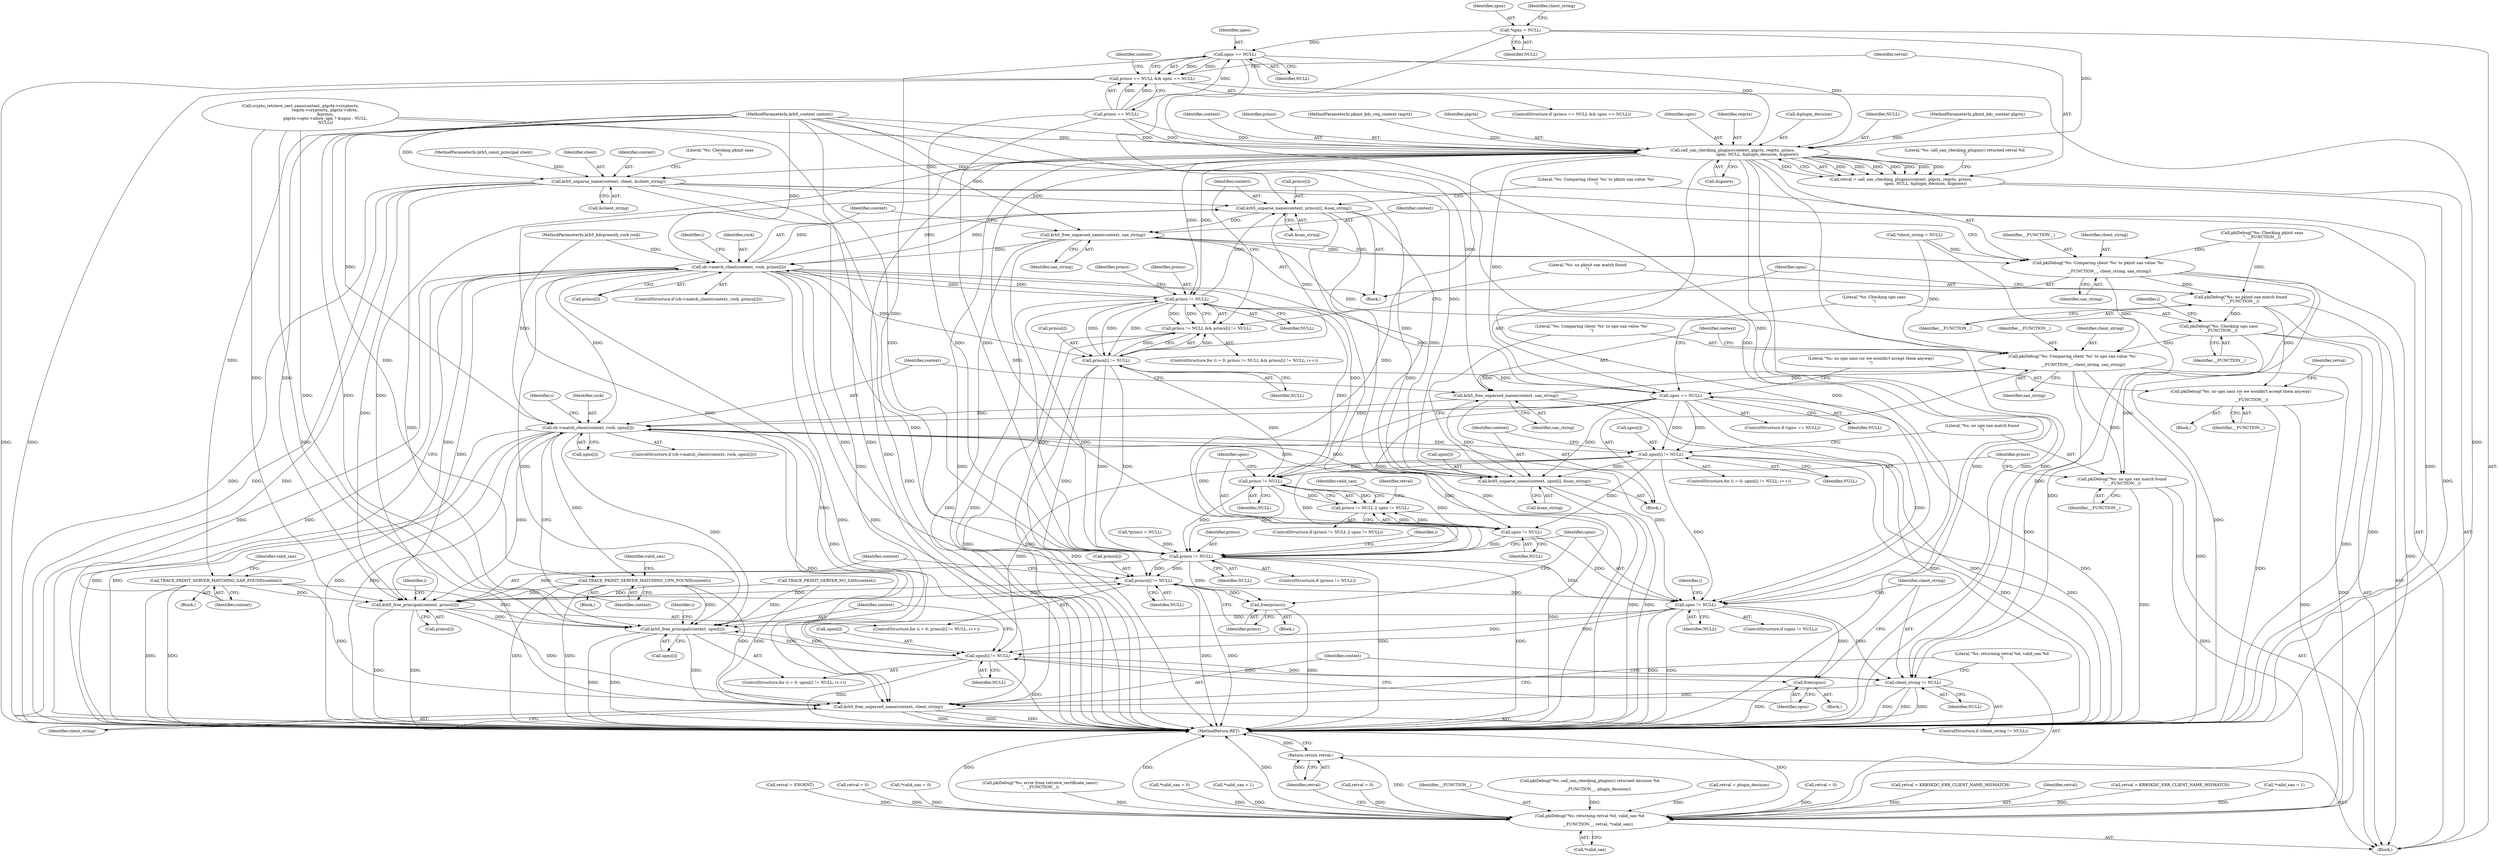 digraph "0_krb5_50fe4074f188c2d4da0c421e96553acea8378db2_1@pointer" {
"1000119" [label="(Call,*upns = NULL)"];
"1000172" [label="(Call,upns == NULL)"];
"1000168" [label="(Call,princs == NULL && upns == NULL)"];
"1000184" [label="(Call,call_san_checking_plugins(context, plgctx, reqctx, princs,\n                                       upns, NULL, &plugin_decision, &ignore))"];
"1000182" [label="(Call,retval = call_san_checking_plugins(context, plgctx, reqctx, princs,\n                                       upns, NULL, &plugin_decision, &ignore))"];
"1000218" [label="(Call,krb5_unparse_name(context, client, &client_string))"];
"1000242" [label="(Call,krb5_unparse_name(context, princs[i], &san_string))"];
"1000254" [label="(Call,krb5_free_unparsed_name(context, san_string))"];
"1000249" [label="(Call,pkiDebug(\"%s: Comparing client '%s' to pkinit san value '%s'\n\",\n                 __FUNCTION__, client_string, san_string))"];
"1000275" [label="(Call,pkiDebug(\"%s: no pkinit san match found\n\", __FUNCTION__))"];
"1000283" [label="(Call,pkiDebug(\"%s: no upn sans (or we wouldn't accept them anyway)\n\",\n                 __FUNCTION__))"];
"1000414" [label="(Call,pkiDebug(\"%s: returning retval %d, valid_san %d\n\",\n             __FUNCTION__, retval, *valid_san))"];
"1000420" [label="(Return,return retval;)"];
"1000290" [label="(Call,pkiDebug(\"%s: Checking upn sans\n\", __FUNCTION__))"];
"1000312" [label="(Call,pkiDebug(\"%s: Comparing client '%s' to upn san value '%s'\n\",\n                 __FUNCTION__, client_string, san_string))"];
"1000317" [label="(Call,krb5_free_unparsed_name(context, san_string))"];
"1000321" [label="(Call,cb->match_client(context, rock, upns[i]))"];
"1000297" [label="(Call,upns[i] != NULL)"];
"1000305" [label="(Call,krb5_unparse_name(context, upns[i], &san_string))"];
"1000343" [label="(Call,princs != NULL)"];
"1000342" [label="(Call,princs != NULL || upns != NULL)"];
"1000346" [label="(Call,upns != NULL)"];
"1000362" [label="(Call,princs != NULL)"];
"1000370" [label="(Call,princs[i] != NULL)"];
"1000377" [label="(Call,krb5_free_principal(context, princs[i]))"];
"1000400" [label="(Call,krb5_free_principal(context, upns[i]))"];
"1000393" [label="(Call,upns[i] != NULL)"];
"1000405" [label="(Call,free(upns))"];
"1000408" [label="(Call,client_string != NULL)"];
"1000411" [label="(Call,krb5_free_unparsed_name(context, client_string))"];
"1000382" [label="(Call,free(princs))"];
"1000385" [label="(Call,upns != NULL)"];
"1000328" [label="(Call,TRACE_PKINIT_SERVER_MATCHING_UPN_FOUND(context))"];
"1000338" [label="(Call,pkiDebug(\"%s: no upn san match found\n\", __FUNCTION__))"];
"1000258" [label="(Call,cb->match_client(context, rock, princs[i]))"];
"1000231" [label="(Call,princs != NULL)"];
"1000230" [label="(Call,princs != NULL && princs[i] != NULL)"];
"1000234" [label="(Call,princs[i] != NULL)"];
"1000279" [label="(Call,upns == NULL)"];
"1000265" [label="(Call,TRACE_PKINIT_SERVER_MATCHING_SAN_FOUND(context))"];
"1000334" [label="(Call,retval = 0)"];
"1000219" [label="(Identifier,context)"];
"1000253" [label="(Identifier,san_string)"];
"1000389" [label="(ControlStructure,for (i = 0; upns[i] != NULL; i++))"];
"1000264" [label="(Block,)"];
"1000119" [label="(Call,*upns = NULL)"];
"1000251" [label="(Identifier,__FUNCTION__)"];
"1000243" [label="(Identifier,context)"];
"1000293" [label="(ControlStructure,for (i = 0; upns[i] != NULL; i++))"];
"1000339" [label="(Literal,\"%s: no upn san match found\n\")"];
"1000160" [label="(Call,pkiDebug(\"%s: error from retrieve_certificate_sans()\n\", __FUNCTION__))"];
"1000298" [label="(Call,upns[i])"];
"1000422" [label="(MethodReturn,RET)"];
"1000105" [label="(MethodParameterIn,krb5_context context)"];
"1000418" [label="(Call,*valid_san)"];
"1000402" [label="(Call,upns[i])"];
"1000358" [label="(Identifier,retval)"];
"1000167" [label="(ControlStructure,if (princs == NULL && upns == NULL))"];
"1000224" [label="(Literal,\"%s: Checking pkinit sans\n\")"];
"1000324" [label="(Call,upns[i])"];
"1000134" [label="(Call,crypto_retrieve_cert_sans(context, plgctx->cryptoctx,\n                                       reqctx->cryptoctx, plgctx->idctx,\n                                        &princs,\n                                        plgctx->opts->allow_upn ? &upns : NULL,\n                                        NULL))"];
"1000371" [label="(Call,princs[i])"];
"1000346" [label="(Call,upns != NULL)"];
"1000174" [label="(Identifier,NULL)"];
"1000315" [label="(Identifier,client_string)"];
"1000378" [label="(Identifier,context)"];
"1000124" [label="(Call,*client_string = NULL)"];
"1000284" [label="(Literal,\"%s: no upn sans (or we wouldn't accept them anyway)\n\")"];
"1000128" [label="(Call,*valid_san = 0)"];
"1000332" [label="(Identifier,valid_san)"];
"1000107" [label="(MethodParameterIn,pkinit_kdc_req_context reqctx)"];
"1000177" [label="(Identifier,context)"];
"1000231" [label="(Call,princs != NULL)"];
"1000285" [label="(Identifier,__FUNCTION__)"];
"1000343" [label="(Call,princs != NULL)"];
"1000342" [label="(Call,princs != NULL || upns != NULL)"];
"1000361" [label="(ControlStructure,if (princs != NULL))"];
"1000397" [label="(Identifier,NULL)"];
"1000112" [label="(Block,)"];
"1000338" [label="(Call,pkiDebug(\"%s: no upn san match found\n\", __FUNCTION__))"];
"1000250" [label="(Literal,\"%s: Comparing client '%s' to pkinit san value '%s'\n\")"];
"1000257" [label="(ControlStructure,if (cb->match_client(context, rock, princs[i])))"];
"1000290" [label="(Call,pkiDebug(\"%s: Checking upn sans\n\", __FUNCTION__))"];
"1000357" [label="(Call,retval = 0)"];
"1000306" [label="(Identifier,context)"];
"1000388" [label="(Block,)"];
"1000193" [label="(Call,&ignore)"];
"1000322" [label="(Identifier,context)"];
"1000291" [label="(Literal,\"%s: Checking upn sans\n\")"];
"1000269" [label="(Identifier,valid_san)"];
"1000297" [label="(Call,upns[i] != NULL)"];
"1000317" [label="(Call,krb5_free_unparsed_name(context, san_string))"];
"1000169" [label="(Call,princs == NULL)"];
"1000374" [label="(Identifier,NULL)"];
"1000387" [label="(Identifier,NULL)"];
"1000235" [label="(Call,princs[i])"];
"1000368" [label="(Identifier,i)"];
"1000172" [label="(Call,upns == NULL)"];
"1000345" [label="(Identifier,NULL)"];
"1000120" [label="(Identifier,upns)"];
"1000125" [label="(Identifier,client_string)"];
"1000283" [label="(Call,pkiDebug(\"%s: no upn sans (or we wouldn't accept them anyway)\n\",\n                 __FUNCTION__))"];
"1000366" [label="(ControlStructure,for (i = 0; princs[i] != NULL; i++))"];
"1000394" [label="(Call,upns[i])"];
"1000401" [label="(Identifier,context)"];
"1000312" [label="(Call,pkiDebug(\"%s: Comparing client '%s' to upn san value '%s'\n\",\n                 __FUNCTION__, client_string, san_string))"];
"1000115" [label="(Call,*princs = NULL)"];
"1000276" [label="(Literal,\"%s: no pkinit san match found\n\")"];
"1000173" [label="(Identifier,upns)"];
"1000226" [label="(ControlStructure,for (i = 0; princs != NULL && princs[i] != NULL; i++))"];
"1000186" [label="(Identifier,plgctx)"];
"1000280" [label="(Identifier,upns)"];
"1000176" [label="(Call,TRACE_PKINIT_SERVER_NO_SAN(context))"];
"1000110" [label="(MethodParameterIn,krb5_const_principal client)"];
"1000301" [label="(Identifier,NULL)"];
"1000287" [label="(Identifier,retval)"];
"1000352" [label="(Identifier,valid_san)"];
"1000382" [label="(Call,free(princs))"];
"1000370" [label="(Call,princs[i] != NULL)"];
"1000376" [label="(Identifier,i)"];
"1000184" [label="(Call,call_san_checking_plugins(context, plgctx, reqctx, princs,\n                                       upns, NULL, &plugin_decision, &ignore))"];
"1000275" [label="(Call,pkiDebug(\"%s: no pkinit san match found\n\", __FUNCTION__))"];
"1000259" [label="(Identifier,context)"];
"1000416" [label="(Identifier,__FUNCTION__)"];
"1000318" [label="(Identifier,context)"];
"1000109" [label="(MethodParameterIn,krb5_kdcpreauth_rock rock)"];
"1000205" [label="(Call,pkiDebug(\"%s: call_san_checking_plugins() returned decision %d\n\",\n             __FUNCTION__, plugin_decision))"];
"1000121" [label="(Identifier,NULL)"];
"1000305" [label="(Call,krb5_unparse_name(context, upns[i], &san_string))"];
"1000214" [label="(Call,retval = plugin_decision)"];
"1000385" [label="(Call,upns != NULL)"];
"1000314" [label="(Identifier,__FUNCTION__)"];
"1000255" [label="(Identifier,context)"];
"1000350" [label="(Call,*valid_san = 0)"];
"1000183" [label="(Identifier,retval)"];
"1000267" [label="(Call,*valid_san = 1)"];
"1000232" [label="(Identifier,princs)"];
"1000271" [label="(Call,retval = 0)"];
"1000310" [label="(Call,&san_string)"];
"1000254" [label="(Call,krb5_free_unparsed_name(context, san_string))"];
"1000323" [label="(Identifier,rock)"];
"1000282" [label="(Block,)"];
"1000295" [label="(Identifier,i)"];
"1000286" [label="(Call,retval = KRB5KDC_ERR_CLIENT_NAME_MISMATCH)"];
"1000320" [label="(ControlStructure,if (cb->match_client(context, rock, upns[i])))"];
"1000307" [label="(Call,upns[i])"];
"1000412" [label="(Identifier,context)"];
"1000244" [label="(Call,princs[i])"];
"1000266" [label="(Identifier,context)"];
"1000328" [label="(Call,TRACE_PKINIT_SERVER_MATCHING_UPN_FOUND(context))"];
"1000379" [label="(Call,princs[i])"];
"1000363" [label="(Identifier,princs)"];
"1000420" [label="(Return,return retval;)"];
"1000281" [label="(Identifier,NULL)"];
"1000247" [label="(Call,&san_string)"];
"1000189" [label="(Identifier,upns)"];
"1000313" [label="(Literal,\"%s: Comparing client '%s' to upn san value '%s'\n\")"];
"1000303" [label="(Identifier,i)"];
"1000414" [label="(Call,pkiDebug(\"%s: returning retval %d, valid_san %d\n\",\n             __FUNCTION__, retval, *valid_san))"];
"1000292" [label="(Identifier,__FUNCTION__)"];
"1000260" [label="(Identifier,rock)"];
"1000240" [label="(Identifier,i)"];
"1000242" [label="(Call,krb5_unparse_name(context, princs[i], &san_string))"];
"1000252" [label="(Identifier,client_string)"];
"1000384" [label="(ControlStructure,if (upns != NULL))"];
"1000168" [label="(Call,princs == NULL && upns == NULL)"];
"1000340" [label="(Identifier,__FUNCTION__)"];
"1000187" [label="(Identifier,reqctx)"];
"1000417" [label="(Identifier,retval)"];
"1000191" [label="(Call,&plugin_decision)"];
"1000344" [label="(Identifier,princs)"];
"1000190" [label="(Identifier,NULL)"];
"1000319" [label="(Identifier,san_string)"];
"1000327" [label="(Block,)"];
"1000393" [label="(Call,upns[i] != NULL)"];
"1000348" [label="(Identifier,NULL)"];
"1000377" [label="(Call,krb5_free_principal(context, princs[i]))"];
"1000409" [label="(Identifier,client_string)"];
"1000221" [label="(Call,&client_string)"];
"1000316" [label="(Identifier,san_string)"];
"1000347" [label="(Identifier,upns)"];
"1000362" [label="(Call,princs != NULL)"];
"1000218" [label="(Call,krb5_unparse_name(context, client, &client_string))"];
"1000341" [label="(ControlStructure,if (princs != NULL || upns != NULL))"];
"1000386" [label="(Identifier,upns)"];
"1000406" [label="(Identifier,upns)"];
"1000321" [label="(Call,cb->match_client(context, rock, upns[i]))"];
"1000163" [label="(Call,retval = KRB5KDC_ERR_CLIENT_NAME_MISMATCH)"];
"1000265" [label="(Call,TRACE_PKINIT_SERVER_MATCHING_SAN_FOUND(context))"];
"1000408" [label="(Call,client_string != NULL)"];
"1000106" [label="(MethodParameterIn,pkinit_kdc_context plgctx)"];
"1000400" [label="(Call,krb5_free_principal(context, upns[i]))"];
"1000258" [label="(Call,cb->match_client(context, rock, princs[i]))"];
"1000230" [label="(Call,princs != NULL && princs[i] != NULL)"];
"1000364" [label="(Identifier,NULL)"];
"1000256" [label="(Identifier,san_string)"];
"1000399" [label="(Identifier,i)"];
"1000413" [label="(Identifier,client_string)"];
"1000411" [label="(Call,krb5_free_unparsed_name(context, client_string))"];
"1000241" [label="(Block,)"];
"1000220" [label="(Identifier,client)"];
"1000185" [label="(Identifier,context)"];
"1000410" [label="(Identifier,NULL)"];
"1000236" [label="(Identifier,princs)"];
"1000407" [label="(ControlStructure,if (client_string != NULL))"];
"1000233" [label="(Identifier,NULL)"];
"1000391" [label="(Identifier,i)"];
"1000383" [label="(Identifier,princs)"];
"1000415" [label="(Literal,\"%s: returning retval %d, valid_san %d\n\")"];
"1000188" [label="(Identifier,princs)"];
"1000421" [label="(Identifier,retval)"];
"1000196" [label="(Literal,\"%s: call_san_checking_plugins() returned retval %d\n\")"];
"1000223" [label="(Call,pkiDebug(\"%s: Checking pkinit sans\n\", __FUNCTION__))"];
"1000304" [label="(Block,)"];
"1000329" [label="(Identifier,context)"];
"1000365" [label="(Block,)"];
"1000330" [label="(Call,*valid_san = 1)"];
"1000178" [label="(Call,retval = ENOENT)"];
"1000405" [label="(Call,free(upns))"];
"1000238" [label="(Identifier,NULL)"];
"1000261" [label="(Call,princs[i])"];
"1000278" [label="(ControlStructure,if (upns == NULL))"];
"1000182" [label="(Call,retval = call_san_checking_plugins(context, plgctx, reqctx, princs,\n                                       upns, NULL, &plugin_decision, &ignore))"];
"1000234" [label="(Call,princs[i] != NULL)"];
"1000279" [label="(Call,upns == NULL)"];
"1000249" [label="(Call,pkiDebug(\"%s: Comparing client '%s' to pkinit san value '%s'\n\",\n                 __FUNCTION__, client_string, san_string))"];
"1000277" [label="(Identifier,__FUNCTION__)"];
"1000119" -> "1000112"  [label="AST: "];
"1000119" -> "1000121"  [label="CFG: "];
"1000120" -> "1000119"  [label="AST: "];
"1000121" -> "1000119"  [label="AST: "];
"1000125" -> "1000119"  [label="CFG: "];
"1000119" -> "1000172"  [label="DDG: "];
"1000119" -> "1000184"  [label="DDG: "];
"1000119" -> "1000385"  [label="DDG: "];
"1000172" -> "1000168"  [label="AST: "];
"1000172" -> "1000174"  [label="CFG: "];
"1000173" -> "1000172"  [label="AST: "];
"1000174" -> "1000172"  [label="AST: "];
"1000168" -> "1000172"  [label="CFG: "];
"1000172" -> "1000168"  [label="DDG: "];
"1000172" -> "1000168"  [label="DDG: "];
"1000169" -> "1000172"  [label="DDG: "];
"1000172" -> "1000184"  [label="DDG: "];
"1000172" -> "1000184"  [label="DDG: "];
"1000172" -> "1000362"  [label="DDG: "];
"1000172" -> "1000385"  [label="DDG: "];
"1000168" -> "1000167"  [label="AST: "];
"1000168" -> "1000169"  [label="CFG: "];
"1000169" -> "1000168"  [label="AST: "];
"1000177" -> "1000168"  [label="CFG: "];
"1000183" -> "1000168"  [label="CFG: "];
"1000168" -> "1000422"  [label="DDG: "];
"1000168" -> "1000422"  [label="DDG: "];
"1000168" -> "1000422"  [label="DDG: "];
"1000169" -> "1000168"  [label="DDG: "];
"1000169" -> "1000168"  [label="DDG: "];
"1000184" -> "1000182"  [label="AST: "];
"1000184" -> "1000193"  [label="CFG: "];
"1000185" -> "1000184"  [label="AST: "];
"1000186" -> "1000184"  [label="AST: "];
"1000187" -> "1000184"  [label="AST: "];
"1000188" -> "1000184"  [label="AST: "];
"1000189" -> "1000184"  [label="AST: "];
"1000190" -> "1000184"  [label="AST: "];
"1000191" -> "1000184"  [label="AST: "];
"1000193" -> "1000184"  [label="AST: "];
"1000182" -> "1000184"  [label="CFG: "];
"1000184" -> "1000422"  [label="DDG: "];
"1000184" -> "1000422"  [label="DDG: "];
"1000184" -> "1000422"  [label="DDG: "];
"1000184" -> "1000422"  [label="DDG: "];
"1000184" -> "1000422"  [label="DDG: "];
"1000184" -> "1000182"  [label="DDG: "];
"1000184" -> "1000182"  [label="DDG: "];
"1000184" -> "1000182"  [label="DDG: "];
"1000184" -> "1000182"  [label="DDG: "];
"1000184" -> "1000182"  [label="DDG: "];
"1000184" -> "1000182"  [label="DDG: "];
"1000184" -> "1000182"  [label="DDG: "];
"1000184" -> "1000182"  [label="DDG: "];
"1000134" -> "1000184"  [label="DDG: "];
"1000105" -> "1000184"  [label="DDG: "];
"1000106" -> "1000184"  [label="DDG: "];
"1000107" -> "1000184"  [label="DDG: "];
"1000169" -> "1000184"  [label="DDG: "];
"1000169" -> "1000184"  [label="DDG: "];
"1000184" -> "1000218"  [label="DDG: "];
"1000184" -> "1000231"  [label="DDG: "];
"1000184" -> "1000231"  [label="DDG: "];
"1000184" -> "1000279"  [label="DDG: "];
"1000184" -> "1000362"  [label="DDG: "];
"1000184" -> "1000362"  [label="DDG: "];
"1000184" -> "1000377"  [label="DDG: "];
"1000184" -> "1000385"  [label="DDG: "];
"1000184" -> "1000400"  [label="DDG: "];
"1000184" -> "1000411"  [label="DDG: "];
"1000182" -> "1000112"  [label="AST: "];
"1000183" -> "1000182"  [label="AST: "];
"1000196" -> "1000182"  [label="CFG: "];
"1000182" -> "1000422"  [label="DDG: "];
"1000218" -> "1000112"  [label="AST: "];
"1000218" -> "1000221"  [label="CFG: "];
"1000219" -> "1000218"  [label="AST: "];
"1000220" -> "1000218"  [label="AST: "];
"1000221" -> "1000218"  [label="AST: "];
"1000224" -> "1000218"  [label="CFG: "];
"1000218" -> "1000422"  [label="DDG: "];
"1000218" -> "1000422"  [label="DDG: "];
"1000218" -> "1000422"  [label="DDG: "];
"1000218" -> "1000422"  [label="DDG: "];
"1000105" -> "1000218"  [label="DDG: "];
"1000110" -> "1000218"  [label="DDG: "];
"1000218" -> "1000242"  [label="DDG: "];
"1000218" -> "1000305"  [label="DDG: "];
"1000218" -> "1000377"  [label="DDG: "];
"1000218" -> "1000400"  [label="DDG: "];
"1000218" -> "1000411"  [label="DDG: "];
"1000242" -> "1000241"  [label="AST: "];
"1000242" -> "1000247"  [label="CFG: "];
"1000243" -> "1000242"  [label="AST: "];
"1000244" -> "1000242"  [label="AST: "];
"1000247" -> "1000242"  [label="AST: "];
"1000250" -> "1000242"  [label="CFG: "];
"1000242" -> "1000422"  [label="DDG: "];
"1000242" -> "1000422"  [label="DDG: "];
"1000258" -> "1000242"  [label="DDG: "];
"1000258" -> "1000242"  [label="DDG: "];
"1000105" -> "1000242"  [label="DDG: "];
"1000234" -> "1000242"  [label="DDG: "];
"1000231" -> "1000242"  [label="DDG: "];
"1000242" -> "1000254"  [label="DDG: "];
"1000242" -> "1000258"  [label="DDG: "];
"1000242" -> "1000305"  [label="DDG: "];
"1000254" -> "1000241"  [label="AST: "];
"1000254" -> "1000256"  [label="CFG: "];
"1000255" -> "1000254"  [label="AST: "];
"1000256" -> "1000254"  [label="AST: "];
"1000259" -> "1000254"  [label="CFG: "];
"1000254" -> "1000422"  [label="DDG: "];
"1000254" -> "1000422"  [label="DDG: "];
"1000254" -> "1000249"  [label="DDG: "];
"1000105" -> "1000254"  [label="DDG: "];
"1000249" -> "1000254"  [label="DDG: "];
"1000254" -> "1000258"  [label="DDG: "];
"1000254" -> "1000312"  [label="DDG: "];
"1000249" -> "1000241"  [label="AST: "];
"1000249" -> "1000253"  [label="CFG: "];
"1000250" -> "1000249"  [label="AST: "];
"1000251" -> "1000249"  [label="AST: "];
"1000252" -> "1000249"  [label="AST: "];
"1000253" -> "1000249"  [label="AST: "];
"1000255" -> "1000249"  [label="CFG: "];
"1000249" -> "1000422"  [label="DDG: "];
"1000223" -> "1000249"  [label="DDG: "];
"1000124" -> "1000249"  [label="DDG: "];
"1000249" -> "1000275"  [label="DDG: "];
"1000249" -> "1000312"  [label="DDG: "];
"1000249" -> "1000408"  [label="DDG: "];
"1000249" -> "1000414"  [label="DDG: "];
"1000275" -> "1000112"  [label="AST: "];
"1000275" -> "1000277"  [label="CFG: "];
"1000276" -> "1000275"  [label="AST: "];
"1000277" -> "1000275"  [label="AST: "];
"1000280" -> "1000275"  [label="CFG: "];
"1000275" -> "1000422"  [label="DDG: "];
"1000223" -> "1000275"  [label="DDG: "];
"1000275" -> "1000283"  [label="DDG: "];
"1000275" -> "1000290"  [label="DDG: "];
"1000283" -> "1000282"  [label="AST: "];
"1000283" -> "1000285"  [label="CFG: "];
"1000284" -> "1000283"  [label="AST: "];
"1000285" -> "1000283"  [label="AST: "];
"1000287" -> "1000283"  [label="CFG: "];
"1000283" -> "1000422"  [label="DDG: "];
"1000283" -> "1000414"  [label="DDG: "];
"1000414" -> "1000112"  [label="AST: "];
"1000414" -> "1000418"  [label="CFG: "];
"1000415" -> "1000414"  [label="AST: "];
"1000416" -> "1000414"  [label="AST: "];
"1000417" -> "1000414"  [label="AST: "];
"1000418" -> "1000414"  [label="AST: "];
"1000421" -> "1000414"  [label="CFG: "];
"1000414" -> "1000422"  [label="DDG: "];
"1000414" -> "1000422"  [label="DDG: "];
"1000414" -> "1000422"  [label="DDG: "];
"1000414" -> "1000422"  [label="DDG: "];
"1000205" -> "1000414"  [label="DDG: "];
"1000338" -> "1000414"  [label="DDG: "];
"1000160" -> "1000414"  [label="DDG: "];
"1000312" -> "1000414"  [label="DDG: "];
"1000163" -> "1000414"  [label="DDG: "];
"1000286" -> "1000414"  [label="DDG: "];
"1000178" -> "1000414"  [label="DDG: "];
"1000357" -> "1000414"  [label="DDG: "];
"1000214" -> "1000414"  [label="DDG: "];
"1000271" -> "1000414"  [label="DDG: "];
"1000334" -> "1000414"  [label="DDG: "];
"1000330" -> "1000414"  [label="DDG: "];
"1000350" -> "1000414"  [label="DDG: "];
"1000267" -> "1000414"  [label="DDG: "];
"1000128" -> "1000414"  [label="DDG: "];
"1000414" -> "1000420"  [label="DDG: "];
"1000420" -> "1000112"  [label="AST: "];
"1000420" -> "1000421"  [label="CFG: "];
"1000421" -> "1000420"  [label="AST: "];
"1000422" -> "1000420"  [label="CFG: "];
"1000420" -> "1000422"  [label="DDG: "];
"1000421" -> "1000420"  [label="DDG: "];
"1000290" -> "1000112"  [label="AST: "];
"1000290" -> "1000292"  [label="CFG: "];
"1000291" -> "1000290"  [label="AST: "];
"1000292" -> "1000290"  [label="AST: "];
"1000295" -> "1000290"  [label="CFG: "];
"1000290" -> "1000422"  [label="DDG: "];
"1000290" -> "1000312"  [label="DDG: "];
"1000290" -> "1000338"  [label="DDG: "];
"1000312" -> "1000304"  [label="AST: "];
"1000312" -> "1000316"  [label="CFG: "];
"1000313" -> "1000312"  [label="AST: "];
"1000314" -> "1000312"  [label="AST: "];
"1000315" -> "1000312"  [label="AST: "];
"1000316" -> "1000312"  [label="AST: "];
"1000318" -> "1000312"  [label="CFG: "];
"1000312" -> "1000422"  [label="DDG: "];
"1000124" -> "1000312"  [label="DDG: "];
"1000317" -> "1000312"  [label="DDG: "];
"1000312" -> "1000317"  [label="DDG: "];
"1000312" -> "1000338"  [label="DDG: "];
"1000312" -> "1000408"  [label="DDG: "];
"1000317" -> "1000304"  [label="AST: "];
"1000317" -> "1000319"  [label="CFG: "];
"1000318" -> "1000317"  [label="AST: "];
"1000319" -> "1000317"  [label="AST: "];
"1000322" -> "1000317"  [label="CFG: "];
"1000317" -> "1000422"  [label="DDG: "];
"1000317" -> "1000422"  [label="DDG: "];
"1000305" -> "1000317"  [label="DDG: "];
"1000105" -> "1000317"  [label="DDG: "];
"1000317" -> "1000321"  [label="DDG: "];
"1000321" -> "1000320"  [label="AST: "];
"1000321" -> "1000324"  [label="CFG: "];
"1000322" -> "1000321"  [label="AST: "];
"1000323" -> "1000321"  [label="AST: "];
"1000324" -> "1000321"  [label="AST: "];
"1000329" -> "1000321"  [label="CFG: "];
"1000303" -> "1000321"  [label="CFG: "];
"1000321" -> "1000422"  [label="DDG: "];
"1000321" -> "1000422"  [label="DDG: "];
"1000321" -> "1000422"  [label="DDG: "];
"1000321" -> "1000422"  [label="DDG: "];
"1000321" -> "1000297"  [label="DDG: "];
"1000321" -> "1000305"  [label="DDG: "];
"1000105" -> "1000321"  [label="DDG: "];
"1000258" -> "1000321"  [label="DDG: "];
"1000109" -> "1000321"  [label="DDG: "];
"1000279" -> "1000321"  [label="DDG: "];
"1000305" -> "1000321"  [label="DDG: "];
"1000321" -> "1000328"  [label="DDG: "];
"1000321" -> "1000377"  [label="DDG: "];
"1000321" -> "1000385"  [label="DDG: "];
"1000321" -> "1000393"  [label="DDG: "];
"1000321" -> "1000400"  [label="DDG: "];
"1000321" -> "1000411"  [label="DDG: "];
"1000297" -> "1000293"  [label="AST: "];
"1000297" -> "1000301"  [label="CFG: "];
"1000298" -> "1000297"  [label="AST: "];
"1000301" -> "1000297"  [label="AST: "];
"1000306" -> "1000297"  [label="CFG: "];
"1000339" -> "1000297"  [label="CFG: "];
"1000297" -> "1000422"  [label="DDG: "];
"1000297" -> "1000422"  [label="DDG: "];
"1000279" -> "1000297"  [label="DDG: "];
"1000279" -> "1000297"  [label="DDG: "];
"1000297" -> "1000305"  [label="DDG: "];
"1000297" -> "1000343"  [label="DDG: "];
"1000297" -> "1000346"  [label="DDG: "];
"1000297" -> "1000362"  [label="DDG: "];
"1000297" -> "1000385"  [label="DDG: "];
"1000297" -> "1000393"  [label="DDG: "];
"1000305" -> "1000304"  [label="AST: "];
"1000305" -> "1000310"  [label="CFG: "];
"1000306" -> "1000305"  [label="AST: "];
"1000307" -> "1000305"  [label="AST: "];
"1000310" -> "1000305"  [label="AST: "];
"1000313" -> "1000305"  [label="CFG: "];
"1000305" -> "1000422"  [label="DDG: "];
"1000305" -> "1000422"  [label="DDG: "];
"1000258" -> "1000305"  [label="DDG: "];
"1000105" -> "1000305"  [label="DDG: "];
"1000279" -> "1000305"  [label="DDG: "];
"1000343" -> "1000342"  [label="AST: "];
"1000343" -> "1000345"  [label="CFG: "];
"1000344" -> "1000343"  [label="AST: "];
"1000345" -> "1000343"  [label="AST: "];
"1000347" -> "1000343"  [label="CFG: "];
"1000342" -> "1000343"  [label="CFG: "];
"1000343" -> "1000342"  [label="DDG: "];
"1000343" -> "1000342"  [label="DDG: "];
"1000234" -> "1000343"  [label="DDG: "];
"1000231" -> "1000343"  [label="DDG: "];
"1000258" -> "1000343"  [label="DDG: "];
"1000343" -> "1000346"  [label="DDG: "];
"1000343" -> "1000362"  [label="DDG: "];
"1000343" -> "1000362"  [label="DDG: "];
"1000342" -> "1000341"  [label="AST: "];
"1000342" -> "1000346"  [label="CFG: "];
"1000346" -> "1000342"  [label="AST: "];
"1000352" -> "1000342"  [label="CFG: "];
"1000358" -> "1000342"  [label="CFG: "];
"1000342" -> "1000422"  [label="DDG: "];
"1000346" -> "1000342"  [label="DDG: "];
"1000346" -> "1000342"  [label="DDG: "];
"1000346" -> "1000348"  [label="CFG: "];
"1000347" -> "1000346"  [label="AST: "];
"1000348" -> "1000346"  [label="AST: "];
"1000279" -> "1000346"  [label="DDG: "];
"1000346" -> "1000362"  [label="DDG: "];
"1000346" -> "1000385"  [label="DDG: "];
"1000362" -> "1000361"  [label="AST: "];
"1000362" -> "1000364"  [label="CFG: "];
"1000363" -> "1000362"  [label="AST: "];
"1000364" -> "1000362"  [label="AST: "];
"1000368" -> "1000362"  [label="CFG: "];
"1000386" -> "1000362"  [label="CFG: "];
"1000362" -> "1000422"  [label="DDG: "];
"1000362" -> "1000422"  [label="DDG: "];
"1000234" -> "1000362"  [label="DDG: "];
"1000234" -> "1000362"  [label="DDG: "];
"1000231" -> "1000362"  [label="DDG: "];
"1000231" -> "1000362"  [label="DDG: "];
"1000169" -> "1000362"  [label="DDG: "];
"1000169" -> "1000362"  [label="DDG: "];
"1000258" -> "1000362"  [label="DDG: "];
"1000115" -> "1000362"  [label="DDG: "];
"1000279" -> "1000362"  [label="DDG: "];
"1000134" -> "1000362"  [label="DDG: "];
"1000362" -> "1000370"  [label="DDG: "];
"1000362" -> "1000370"  [label="DDG: "];
"1000362" -> "1000377"  [label="DDG: "];
"1000362" -> "1000382"  [label="DDG: "];
"1000362" -> "1000385"  [label="DDG: "];
"1000370" -> "1000366"  [label="AST: "];
"1000370" -> "1000374"  [label="CFG: "];
"1000371" -> "1000370"  [label="AST: "];
"1000374" -> "1000370"  [label="AST: "];
"1000378" -> "1000370"  [label="CFG: "];
"1000383" -> "1000370"  [label="CFG: "];
"1000370" -> "1000422"  [label="DDG: "];
"1000370" -> "1000422"  [label="DDG: "];
"1000234" -> "1000370"  [label="DDG: "];
"1000377" -> "1000370"  [label="DDG: "];
"1000258" -> "1000370"  [label="DDG: "];
"1000370" -> "1000377"  [label="DDG: "];
"1000370" -> "1000382"  [label="DDG: "];
"1000370" -> "1000385"  [label="DDG: "];
"1000377" -> "1000366"  [label="AST: "];
"1000377" -> "1000379"  [label="CFG: "];
"1000378" -> "1000377"  [label="AST: "];
"1000379" -> "1000377"  [label="AST: "];
"1000376" -> "1000377"  [label="CFG: "];
"1000377" -> "1000422"  [label="DDG: "];
"1000377" -> "1000422"  [label="DDG: "];
"1000258" -> "1000377"  [label="DDG: "];
"1000176" -> "1000377"  [label="DDG: "];
"1000265" -> "1000377"  [label="DDG: "];
"1000328" -> "1000377"  [label="DDG: "];
"1000134" -> "1000377"  [label="DDG: "];
"1000105" -> "1000377"  [label="DDG: "];
"1000377" -> "1000400"  [label="DDG: "];
"1000377" -> "1000411"  [label="DDG: "];
"1000400" -> "1000389"  [label="AST: "];
"1000400" -> "1000402"  [label="CFG: "];
"1000401" -> "1000400"  [label="AST: "];
"1000402" -> "1000400"  [label="AST: "];
"1000399" -> "1000400"  [label="CFG: "];
"1000400" -> "1000422"  [label="DDG: "];
"1000400" -> "1000422"  [label="DDG: "];
"1000400" -> "1000393"  [label="DDG: "];
"1000258" -> "1000400"  [label="DDG: "];
"1000176" -> "1000400"  [label="DDG: "];
"1000265" -> "1000400"  [label="DDG: "];
"1000328" -> "1000400"  [label="DDG: "];
"1000134" -> "1000400"  [label="DDG: "];
"1000105" -> "1000400"  [label="DDG: "];
"1000393" -> "1000400"  [label="DDG: "];
"1000385" -> "1000400"  [label="DDG: "];
"1000400" -> "1000411"  [label="DDG: "];
"1000393" -> "1000389"  [label="AST: "];
"1000393" -> "1000397"  [label="CFG: "];
"1000394" -> "1000393"  [label="AST: "];
"1000397" -> "1000393"  [label="AST: "];
"1000401" -> "1000393"  [label="CFG: "];
"1000406" -> "1000393"  [label="CFG: "];
"1000393" -> "1000422"  [label="DDG: "];
"1000393" -> "1000422"  [label="DDG: "];
"1000385" -> "1000393"  [label="DDG: "];
"1000385" -> "1000393"  [label="DDG: "];
"1000393" -> "1000405"  [label="DDG: "];
"1000393" -> "1000408"  [label="DDG: "];
"1000405" -> "1000388"  [label="AST: "];
"1000405" -> "1000406"  [label="CFG: "];
"1000406" -> "1000405"  [label="AST: "];
"1000409" -> "1000405"  [label="CFG: "];
"1000405" -> "1000422"  [label="DDG: "];
"1000385" -> "1000405"  [label="DDG: "];
"1000408" -> "1000407"  [label="AST: "];
"1000408" -> "1000410"  [label="CFG: "];
"1000409" -> "1000408"  [label="AST: "];
"1000410" -> "1000408"  [label="AST: "];
"1000412" -> "1000408"  [label="CFG: "];
"1000415" -> "1000408"  [label="CFG: "];
"1000408" -> "1000422"  [label="DDG: "];
"1000408" -> "1000422"  [label="DDG: "];
"1000408" -> "1000422"  [label="DDG: "];
"1000124" -> "1000408"  [label="DDG: "];
"1000385" -> "1000408"  [label="DDG: "];
"1000408" -> "1000411"  [label="DDG: "];
"1000411" -> "1000407"  [label="AST: "];
"1000411" -> "1000413"  [label="CFG: "];
"1000412" -> "1000411"  [label="AST: "];
"1000413" -> "1000411"  [label="AST: "];
"1000415" -> "1000411"  [label="CFG: "];
"1000411" -> "1000422"  [label="DDG: "];
"1000411" -> "1000422"  [label="DDG: "];
"1000411" -> "1000422"  [label="DDG: "];
"1000258" -> "1000411"  [label="DDG: "];
"1000176" -> "1000411"  [label="DDG: "];
"1000265" -> "1000411"  [label="DDG: "];
"1000328" -> "1000411"  [label="DDG: "];
"1000134" -> "1000411"  [label="DDG: "];
"1000105" -> "1000411"  [label="DDG: "];
"1000382" -> "1000365"  [label="AST: "];
"1000382" -> "1000383"  [label="CFG: "];
"1000383" -> "1000382"  [label="AST: "];
"1000386" -> "1000382"  [label="CFG: "];
"1000382" -> "1000422"  [label="DDG: "];
"1000385" -> "1000384"  [label="AST: "];
"1000385" -> "1000387"  [label="CFG: "];
"1000386" -> "1000385"  [label="AST: "];
"1000387" -> "1000385"  [label="AST: "];
"1000391" -> "1000385"  [label="CFG: "];
"1000409" -> "1000385"  [label="CFG: "];
"1000385" -> "1000422"  [label="DDG: "];
"1000385" -> "1000422"  [label="DDG: "];
"1000279" -> "1000385"  [label="DDG: "];
"1000328" -> "1000327"  [label="AST: "];
"1000328" -> "1000329"  [label="CFG: "];
"1000329" -> "1000328"  [label="AST: "];
"1000332" -> "1000328"  [label="CFG: "];
"1000328" -> "1000422"  [label="DDG: "];
"1000328" -> "1000422"  [label="DDG: "];
"1000105" -> "1000328"  [label="DDG: "];
"1000338" -> "1000112"  [label="AST: "];
"1000338" -> "1000340"  [label="CFG: "];
"1000339" -> "1000338"  [label="AST: "];
"1000340" -> "1000338"  [label="AST: "];
"1000344" -> "1000338"  [label="CFG: "];
"1000338" -> "1000422"  [label="DDG: "];
"1000258" -> "1000257"  [label="AST: "];
"1000258" -> "1000261"  [label="CFG: "];
"1000259" -> "1000258"  [label="AST: "];
"1000260" -> "1000258"  [label="AST: "];
"1000261" -> "1000258"  [label="AST: "];
"1000266" -> "1000258"  [label="CFG: "];
"1000240" -> "1000258"  [label="CFG: "];
"1000258" -> "1000422"  [label="DDG: "];
"1000258" -> "1000422"  [label="DDG: "];
"1000258" -> "1000422"  [label="DDG: "];
"1000258" -> "1000422"  [label="DDG: "];
"1000258" -> "1000231"  [label="DDG: "];
"1000258" -> "1000234"  [label="DDG: "];
"1000105" -> "1000258"  [label="DDG: "];
"1000109" -> "1000258"  [label="DDG: "];
"1000231" -> "1000258"  [label="DDG: "];
"1000258" -> "1000265"  [label="DDG: "];
"1000231" -> "1000230"  [label="AST: "];
"1000231" -> "1000233"  [label="CFG: "];
"1000232" -> "1000231"  [label="AST: "];
"1000233" -> "1000231"  [label="AST: "];
"1000236" -> "1000231"  [label="CFG: "];
"1000230" -> "1000231"  [label="CFG: "];
"1000231" -> "1000230"  [label="DDG: "];
"1000231" -> "1000230"  [label="DDG: "];
"1000234" -> "1000231"  [label="DDG: "];
"1000231" -> "1000234"  [label="DDG: "];
"1000231" -> "1000234"  [label="DDG: "];
"1000231" -> "1000279"  [label="DDG: "];
"1000230" -> "1000226"  [label="AST: "];
"1000230" -> "1000234"  [label="CFG: "];
"1000234" -> "1000230"  [label="AST: "];
"1000243" -> "1000230"  [label="CFG: "];
"1000276" -> "1000230"  [label="CFG: "];
"1000230" -> "1000422"  [label="DDG: "];
"1000230" -> "1000422"  [label="DDG: "];
"1000234" -> "1000230"  [label="DDG: "];
"1000234" -> "1000230"  [label="DDG: "];
"1000234" -> "1000238"  [label="CFG: "];
"1000235" -> "1000234"  [label="AST: "];
"1000238" -> "1000234"  [label="AST: "];
"1000234" -> "1000422"  [label="DDG: "];
"1000234" -> "1000279"  [label="DDG: "];
"1000279" -> "1000278"  [label="AST: "];
"1000279" -> "1000281"  [label="CFG: "];
"1000280" -> "1000279"  [label="AST: "];
"1000281" -> "1000279"  [label="AST: "];
"1000284" -> "1000279"  [label="CFG: "];
"1000291" -> "1000279"  [label="CFG: "];
"1000279" -> "1000422"  [label="DDG: "];
"1000265" -> "1000264"  [label="AST: "];
"1000265" -> "1000266"  [label="CFG: "];
"1000266" -> "1000265"  [label="AST: "];
"1000269" -> "1000265"  [label="CFG: "];
"1000265" -> "1000422"  [label="DDG: "];
"1000265" -> "1000422"  [label="DDG: "];
"1000105" -> "1000265"  [label="DDG: "];
}
